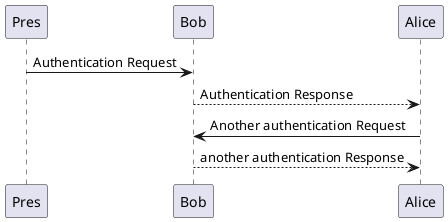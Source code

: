 @startuml
Pres -> Bob: Authentication Request
Bob --> Alice: Authentication Response

Alice -> Bob: Another authentication Request
Alice <-- Bob: another authentication Response
@enduml